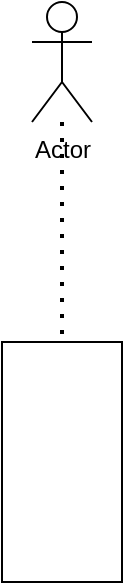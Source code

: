 <mxfile version="28.2.1">
  <diagram id="pTUfb4kW9k-qds2_fdxj" name="ページ1">
    <mxGraphModel dx="983" dy="521" grid="1" gridSize="10" guides="1" tooltips="1" connect="1" arrows="1" fold="1" page="1" pageScale="1" pageWidth="827" pageHeight="1169" math="0" shadow="0">
      <root>
        <mxCell id="0" />
        <mxCell id="1" parent="0" />
        <mxCell id="OKpZyMrwCjW39Ygx2e1N-7" value="Actor" style="shape=umlActor;verticalLabelPosition=bottom;verticalAlign=top;html=1;outlineConnect=0;" vertex="1" parent="1">
          <mxGeometry x="150" y="90" width="30" height="60" as="geometry" />
        </mxCell>
        <mxCell id="OKpZyMrwCjW39Ygx2e1N-8" value="" style="endArrow=none;dashed=1;html=1;dashPattern=1 3;strokeWidth=2;rounded=0;entryX=0;entryY=0.5;entryDx=0;entryDy=0;" edge="1" parent="1" source="OKpZyMrwCjW39Ygx2e1N-7" target="OKpZyMrwCjW39Ygx2e1N-9">
          <mxGeometry width="50" height="50" relative="1" as="geometry">
            <mxPoint x="480" y="330" as="sourcePoint" />
            <mxPoint x="530" y="280" as="targetPoint" />
          </mxGeometry>
        </mxCell>
        <mxCell id="OKpZyMrwCjW39Ygx2e1N-9" value="" style="rounded=0;whiteSpace=wrap;html=1;direction=south;" vertex="1" parent="1">
          <mxGeometry x="135" y="260" width="60" height="120" as="geometry" />
        </mxCell>
      </root>
    </mxGraphModel>
  </diagram>
</mxfile>
